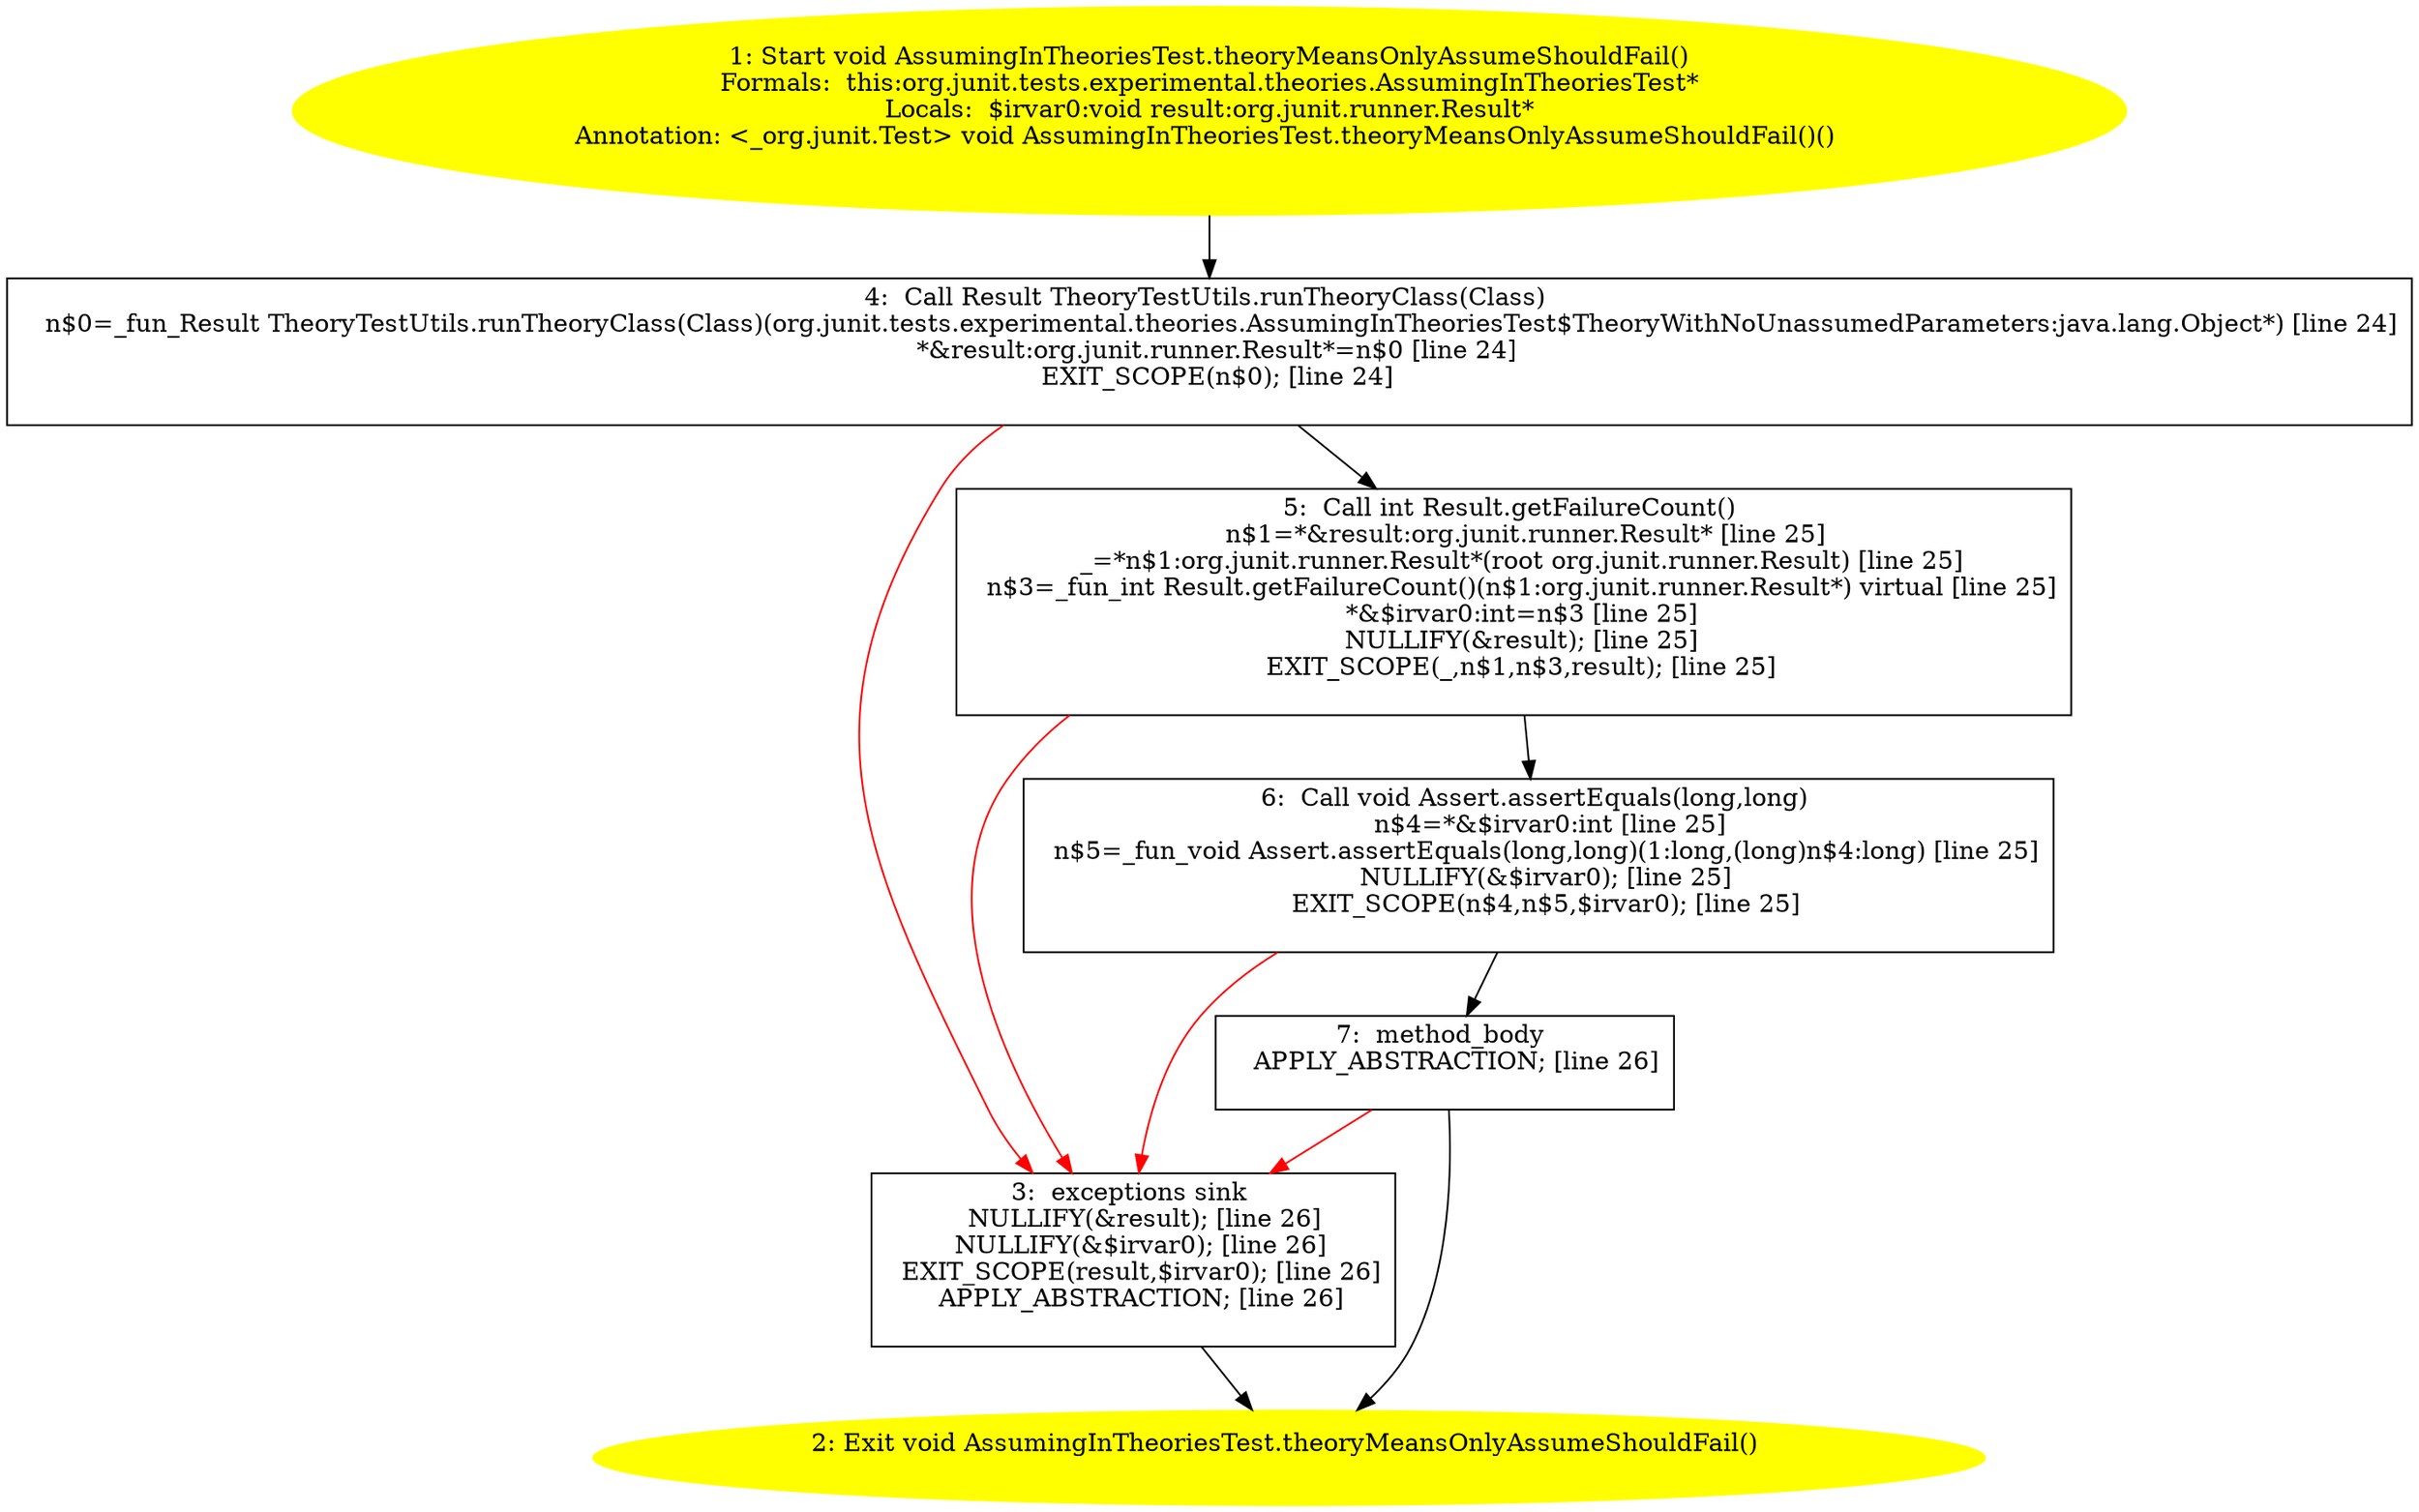 /* @generated */
digraph cfg {
"org.junit.tests.experimental.theories.AssumingInTheoriesTest.theoryMeansOnlyAssumeShouldFail():void.e6cefeb3cd9b8ca30e449c60aaa4db5d_1" [label="1: Start void AssumingInTheoriesTest.theoryMeansOnlyAssumeShouldFail()\nFormals:  this:org.junit.tests.experimental.theories.AssumingInTheoriesTest*\nLocals:  $irvar0:void result:org.junit.runner.Result*\nAnnotation: <_org.junit.Test> void AssumingInTheoriesTest.theoryMeansOnlyAssumeShouldFail()() \n  " color=yellow style=filled]
	

	 "org.junit.tests.experimental.theories.AssumingInTheoriesTest.theoryMeansOnlyAssumeShouldFail():void.e6cefeb3cd9b8ca30e449c60aaa4db5d_1" -> "org.junit.tests.experimental.theories.AssumingInTheoriesTest.theoryMeansOnlyAssumeShouldFail():void.e6cefeb3cd9b8ca30e449c60aaa4db5d_4" ;
"org.junit.tests.experimental.theories.AssumingInTheoriesTest.theoryMeansOnlyAssumeShouldFail():void.e6cefeb3cd9b8ca30e449c60aaa4db5d_2" [label="2: Exit void AssumingInTheoriesTest.theoryMeansOnlyAssumeShouldFail() \n  " color=yellow style=filled]
	

"org.junit.tests.experimental.theories.AssumingInTheoriesTest.theoryMeansOnlyAssumeShouldFail():void.e6cefeb3cd9b8ca30e449c60aaa4db5d_3" [label="3:  exceptions sink \n   NULLIFY(&result); [line 26]\n  NULLIFY(&$irvar0); [line 26]\n  EXIT_SCOPE(result,$irvar0); [line 26]\n  APPLY_ABSTRACTION; [line 26]\n " shape="box"]
	

	 "org.junit.tests.experimental.theories.AssumingInTheoriesTest.theoryMeansOnlyAssumeShouldFail():void.e6cefeb3cd9b8ca30e449c60aaa4db5d_3" -> "org.junit.tests.experimental.theories.AssumingInTheoriesTest.theoryMeansOnlyAssumeShouldFail():void.e6cefeb3cd9b8ca30e449c60aaa4db5d_2" ;
"org.junit.tests.experimental.theories.AssumingInTheoriesTest.theoryMeansOnlyAssumeShouldFail():void.e6cefeb3cd9b8ca30e449c60aaa4db5d_4" [label="4:  Call Result TheoryTestUtils.runTheoryClass(Class) \n   n$0=_fun_Result TheoryTestUtils.runTheoryClass(Class)(org.junit.tests.experimental.theories.AssumingInTheoriesTest$TheoryWithNoUnassumedParameters:java.lang.Object*) [line 24]\n  *&result:org.junit.runner.Result*=n$0 [line 24]\n  EXIT_SCOPE(n$0); [line 24]\n " shape="box"]
	

	 "org.junit.tests.experimental.theories.AssumingInTheoriesTest.theoryMeansOnlyAssumeShouldFail():void.e6cefeb3cd9b8ca30e449c60aaa4db5d_4" -> "org.junit.tests.experimental.theories.AssumingInTheoriesTest.theoryMeansOnlyAssumeShouldFail():void.e6cefeb3cd9b8ca30e449c60aaa4db5d_5" ;
	 "org.junit.tests.experimental.theories.AssumingInTheoriesTest.theoryMeansOnlyAssumeShouldFail():void.e6cefeb3cd9b8ca30e449c60aaa4db5d_4" -> "org.junit.tests.experimental.theories.AssumingInTheoriesTest.theoryMeansOnlyAssumeShouldFail():void.e6cefeb3cd9b8ca30e449c60aaa4db5d_3" [color="red" ];
"org.junit.tests.experimental.theories.AssumingInTheoriesTest.theoryMeansOnlyAssumeShouldFail():void.e6cefeb3cd9b8ca30e449c60aaa4db5d_5" [label="5:  Call int Result.getFailureCount() \n   n$1=*&result:org.junit.runner.Result* [line 25]\n  _=*n$1:org.junit.runner.Result*(root org.junit.runner.Result) [line 25]\n  n$3=_fun_int Result.getFailureCount()(n$1:org.junit.runner.Result*) virtual [line 25]\n  *&$irvar0:int=n$3 [line 25]\n  NULLIFY(&result); [line 25]\n  EXIT_SCOPE(_,n$1,n$3,result); [line 25]\n " shape="box"]
	

	 "org.junit.tests.experimental.theories.AssumingInTheoriesTest.theoryMeansOnlyAssumeShouldFail():void.e6cefeb3cd9b8ca30e449c60aaa4db5d_5" -> "org.junit.tests.experimental.theories.AssumingInTheoriesTest.theoryMeansOnlyAssumeShouldFail():void.e6cefeb3cd9b8ca30e449c60aaa4db5d_6" ;
	 "org.junit.tests.experimental.theories.AssumingInTheoriesTest.theoryMeansOnlyAssumeShouldFail():void.e6cefeb3cd9b8ca30e449c60aaa4db5d_5" -> "org.junit.tests.experimental.theories.AssumingInTheoriesTest.theoryMeansOnlyAssumeShouldFail():void.e6cefeb3cd9b8ca30e449c60aaa4db5d_3" [color="red" ];
"org.junit.tests.experimental.theories.AssumingInTheoriesTest.theoryMeansOnlyAssumeShouldFail():void.e6cefeb3cd9b8ca30e449c60aaa4db5d_6" [label="6:  Call void Assert.assertEquals(long,long) \n   n$4=*&$irvar0:int [line 25]\n  n$5=_fun_void Assert.assertEquals(long,long)(1:long,(long)n$4:long) [line 25]\n  NULLIFY(&$irvar0); [line 25]\n  EXIT_SCOPE(n$4,n$5,$irvar0); [line 25]\n " shape="box"]
	

	 "org.junit.tests.experimental.theories.AssumingInTheoriesTest.theoryMeansOnlyAssumeShouldFail():void.e6cefeb3cd9b8ca30e449c60aaa4db5d_6" -> "org.junit.tests.experimental.theories.AssumingInTheoriesTest.theoryMeansOnlyAssumeShouldFail():void.e6cefeb3cd9b8ca30e449c60aaa4db5d_7" ;
	 "org.junit.tests.experimental.theories.AssumingInTheoriesTest.theoryMeansOnlyAssumeShouldFail():void.e6cefeb3cd9b8ca30e449c60aaa4db5d_6" -> "org.junit.tests.experimental.theories.AssumingInTheoriesTest.theoryMeansOnlyAssumeShouldFail():void.e6cefeb3cd9b8ca30e449c60aaa4db5d_3" [color="red" ];
"org.junit.tests.experimental.theories.AssumingInTheoriesTest.theoryMeansOnlyAssumeShouldFail():void.e6cefeb3cd9b8ca30e449c60aaa4db5d_7" [label="7:  method_body \n   APPLY_ABSTRACTION; [line 26]\n " shape="box"]
	

	 "org.junit.tests.experimental.theories.AssumingInTheoriesTest.theoryMeansOnlyAssumeShouldFail():void.e6cefeb3cd9b8ca30e449c60aaa4db5d_7" -> "org.junit.tests.experimental.theories.AssumingInTheoriesTest.theoryMeansOnlyAssumeShouldFail():void.e6cefeb3cd9b8ca30e449c60aaa4db5d_2" ;
	 "org.junit.tests.experimental.theories.AssumingInTheoriesTest.theoryMeansOnlyAssumeShouldFail():void.e6cefeb3cd9b8ca30e449c60aaa4db5d_7" -> "org.junit.tests.experimental.theories.AssumingInTheoriesTest.theoryMeansOnlyAssumeShouldFail():void.e6cefeb3cd9b8ca30e449c60aaa4db5d_3" [color="red" ];
}
